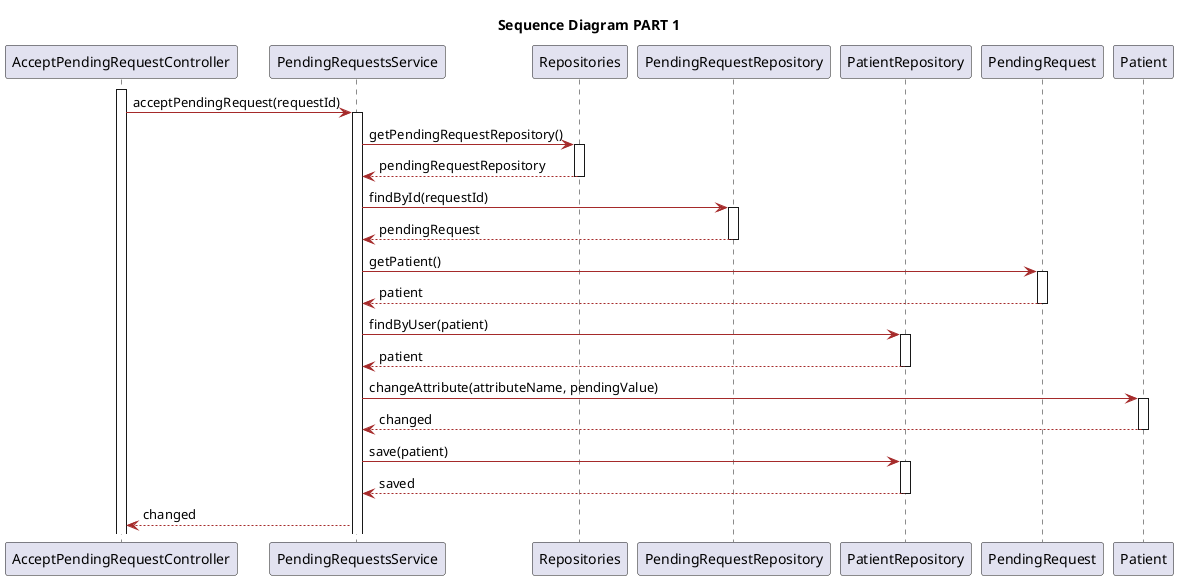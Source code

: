 @startuml
title Sequence Diagram PART 1
skinparam classAttributeIconSize 0

skinparam class {
    LifeLineBorderColor DodgerBlue
    LifeLineBackgroundColor APPLICATION
    BackgroundColor LemonChiffon
    ArrowColor Brown
    BorderColor SaddleBrown
}

skinparam packageStyle rectangle

skinparam card {
    LifeLineBorderColor DodgerBlue
    LifeLineBackgroundColor APPLICATION
    BackgroundColor LemonChiffon
    ArrowColor Brown
    BorderColor SaddleBrown
}


participant "AcceptPendingRequestController" as Controller
participant "PendingRequestsService" as serviceRequest
participant "Repositories" as Repositories
participant "PendingRequestRepository" as PendingRequestRepo
participant "PatientRepository" as patientR
participant "PendingRequest" as PendingRequest
participant "Patient" as patient


activate Controller
Controller -> serviceRequest : acceptPendingRequest(requestId)
activate serviceRequest
serviceRequest -> Repositories : getPendingRequestRepository()
activate Repositories
Repositories --> serviceRequest : pendingRequestRepository
deactivate Repositories
serviceRequest -> PendingRequestRepo : findById(requestId)
activate PendingRequestRepo
PendingRequestRepo --> serviceRequest : pendingRequest
deactivate PendingRequestRepo
serviceRequest -> PendingRequest: getPatient()
activate PendingRequest
PendingRequest --> serviceRequest : patient
deactivate PendingRequest
serviceRequest -> patientR : findByUser(patient)
activate patientR
patientR --> serviceRequest : patient
deactivate patientR
serviceRequest -> patient : changeAttribute(attributeName, pendingValue)
activate patient
patient --> serviceRequest : changed
deactivate patient
serviceRequest -> patientR : save(patient)
activate patientR
patientR --> serviceRequest : saved
deactivate patientR
serviceRequest -->Controller : changed






















@enduml